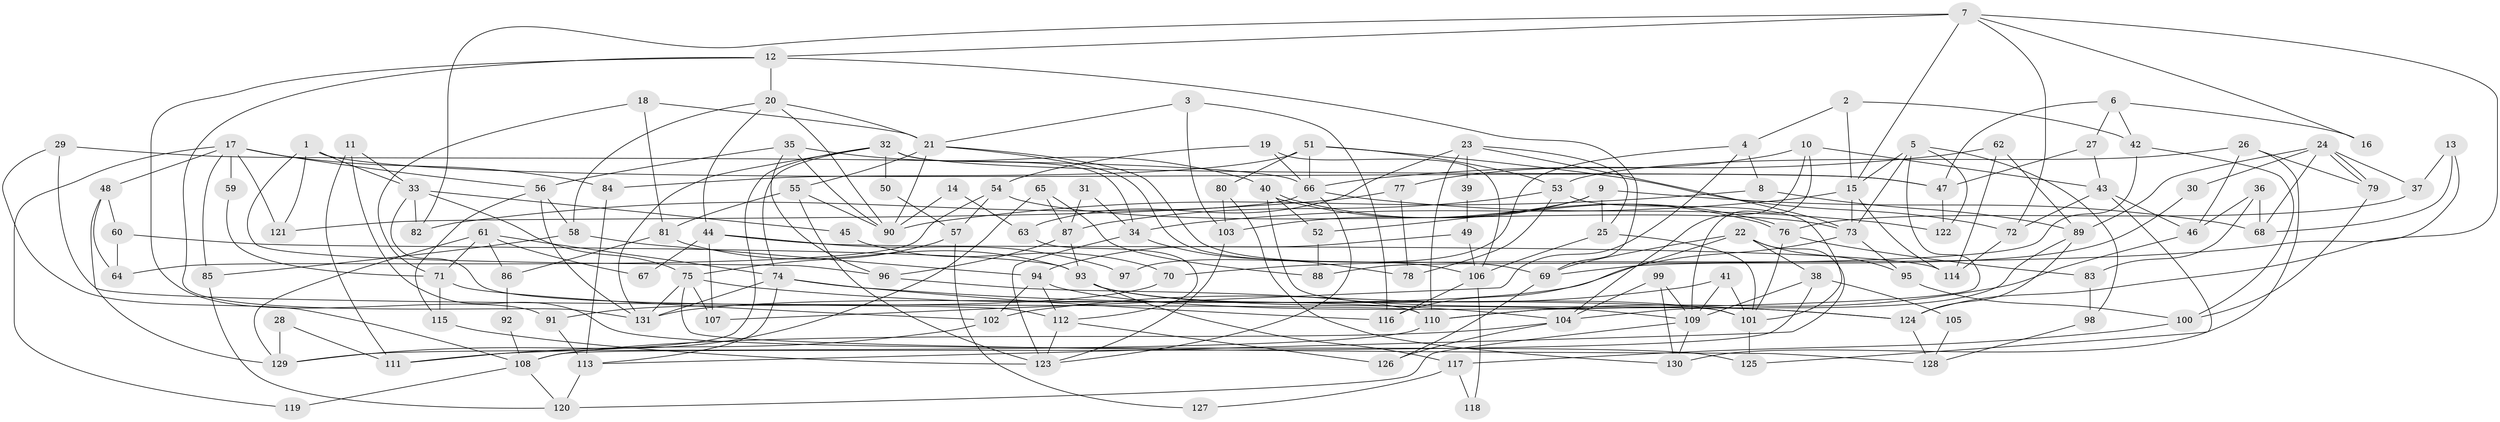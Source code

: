 // Generated by graph-tools (version 1.1) at 2025/26/03/09/25 03:26:19]
// undirected, 131 vertices, 262 edges
graph export_dot {
graph [start="1"]
  node [color=gray90,style=filled];
  1;
  2;
  3;
  4;
  5;
  6;
  7;
  8;
  9;
  10;
  11;
  12;
  13;
  14;
  15;
  16;
  17;
  18;
  19;
  20;
  21;
  22;
  23;
  24;
  25;
  26;
  27;
  28;
  29;
  30;
  31;
  32;
  33;
  34;
  35;
  36;
  37;
  38;
  39;
  40;
  41;
  42;
  43;
  44;
  45;
  46;
  47;
  48;
  49;
  50;
  51;
  52;
  53;
  54;
  55;
  56;
  57;
  58;
  59;
  60;
  61;
  62;
  63;
  64;
  65;
  66;
  67;
  68;
  69;
  70;
  71;
  72;
  73;
  74;
  75;
  76;
  77;
  78;
  79;
  80;
  81;
  82;
  83;
  84;
  85;
  86;
  87;
  88;
  89;
  90;
  91;
  92;
  93;
  94;
  95;
  96;
  97;
  98;
  99;
  100;
  101;
  102;
  103;
  104;
  105;
  106;
  107;
  108;
  109;
  110;
  111;
  112;
  113;
  114;
  115;
  116;
  117;
  118;
  119;
  120;
  121;
  122;
  123;
  124;
  125;
  126;
  127;
  128;
  129;
  130;
  131;
  1 -- 47;
  1 -- 33;
  1 -- 96;
  1 -- 121;
  2 -- 4;
  2 -- 15;
  2 -- 42;
  3 -- 21;
  3 -- 103;
  3 -- 116;
  4 -- 107;
  4 -- 8;
  4 -- 97;
  5 -- 98;
  5 -- 110;
  5 -- 15;
  5 -- 73;
  5 -- 122;
  6 -- 47;
  6 -- 27;
  6 -- 16;
  6 -- 42;
  7 -- 12;
  7 -- 124;
  7 -- 15;
  7 -- 16;
  7 -- 72;
  7 -- 82;
  8 -- 90;
  8 -- 89;
  9 -- 103;
  9 -- 25;
  9 -- 52;
  9 -- 68;
  10 -- 109;
  10 -- 104;
  10 -- 43;
  10 -- 77;
  11 -- 33;
  11 -- 111;
  11 -- 125;
  12 -- 131;
  12 -- 20;
  12 -- 69;
  12 -- 91;
  13 -- 68;
  13 -- 37;
  13 -- 70;
  14 -- 63;
  14 -- 90;
  15 -- 34;
  15 -- 73;
  15 -- 114;
  17 -- 56;
  17 -- 121;
  17 -- 48;
  17 -- 59;
  17 -- 84;
  17 -- 85;
  17 -- 119;
  18 -- 81;
  18 -- 21;
  18 -- 71;
  19 -- 106;
  19 -- 66;
  19 -- 54;
  20 -- 90;
  20 -- 21;
  20 -- 44;
  20 -- 58;
  21 -- 69;
  21 -- 106;
  21 -- 55;
  21 -- 90;
  22 -- 95;
  22 -- 116;
  22 -- 38;
  22 -- 69;
  22 -- 113;
  23 -- 110;
  23 -- 73;
  23 -- 25;
  23 -- 39;
  23 -- 63;
  24 -- 79;
  24 -- 79;
  24 -- 89;
  24 -- 30;
  24 -- 37;
  24 -- 68;
  25 -- 101;
  25 -- 106;
  26 -- 53;
  26 -- 46;
  26 -- 79;
  26 -- 130;
  27 -- 43;
  27 -- 47;
  28 -- 111;
  28 -- 129;
  29 -- 110;
  29 -- 108;
  29 -- 66;
  30 -- 69;
  31 -- 87;
  31 -- 34;
  32 -- 74;
  32 -- 131;
  32 -- 34;
  32 -- 47;
  32 -- 50;
  32 -- 111;
  33 -- 82;
  33 -- 112;
  33 -- 45;
  33 -- 75;
  34 -- 78;
  34 -- 123;
  35 -- 90;
  35 -- 56;
  35 -- 40;
  35 -- 96;
  36 -- 68;
  36 -- 46;
  36 -- 83;
  37 -- 76;
  38 -- 109;
  38 -- 105;
  38 -- 108;
  39 -- 49;
  40 -- 76;
  40 -- 76;
  40 -- 52;
  40 -- 101;
  41 -- 101;
  41 -- 109;
  41 -- 102;
  42 -- 88;
  42 -- 100;
  43 -- 125;
  43 -- 46;
  43 -- 72;
  44 -- 114;
  44 -- 67;
  44 -- 97;
  44 -- 107;
  45 -- 70;
  46 -- 110;
  47 -- 122;
  48 -- 64;
  48 -- 60;
  48 -- 129;
  49 -- 94;
  49 -- 106;
  50 -- 57;
  51 -- 72;
  51 -- 66;
  51 -- 53;
  51 -- 80;
  51 -- 84;
  52 -- 88;
  53 -- 101;
  53 -- 78;
  53 -- 87;
  54 -- 73;
  54 -- 57;
  54 -- 64;
  55 -- 123;
  55 -- 81;
  55 -- 90;
  56 -- 115;
  56 -- 58;
  56 -- 131;
  57 -- 75;
  57 -- 127;
  58 -- 85;
  58 -- 94;
  59 -- 71;
  60 -- 93;
  60 -- 64;
  61 -- 129;
  61 -- 74;
  61 -- 67;
  61 -- 71;
  61 -- 86;
  62 -- 66;
  62 -- 114;
  62 -- 89;
  63 -- 112;
  65 -- 87;
  65 -- 88;
  65 -- 129;
  66 -- 123;
  66 -- 121;
  66 -- 122;
  69 -- 126;
  70 -- 91;
  71 -- 102;
  71 -- 115;
  72 -- 114;
  73 -- 95;
  73 -- 131;
  74 -- 113;
  74 -- 131;
  74 -- 116;
  74 -- 124;
  75 -- 131;
  75 -- 104;
  75 -- 107;
  75 -- 128;
  76 -- 101;
  76 -- 83;
  77 -- 78;
  77 -- 82;
  79 -- 100;
  80 -- 130;
  80 -- 103;
  81 -- 93;
  81 -- 86;
  83 -- 98;
  84 -- 113;
  85 -- 120;
  86 -- 92;
  87 -- 96;
  87 -- 93;
  89 -- 124;
  89 -- 104;
  91 -- 113;
  92 -- 108;
  93 -- 109;
  93 -- 101;
  93 -- 117;
  94 -- 102;
  94 -- 112;
  94 -- 124;
  95 -- 100;
  96 -- 110;
  98 -- 128;
  99 -- 104;
  99 -- 130;
  99 -- 109;
  100 -- 117;
  101 -- 125;
  102 -- 111;
  103 -- 123;
  104 -- 108;
  104 -- 126;
  105 -- 128;
  106 -- 116;
  106 -- 118;
  108 -- 119;
  108 -- 120;
  109 -- 120;
  109 -- 130;
  110 -- 129;
  112 -- 126;
  112 -- 123;
  113 -- 120;
  115 -- 123;
  117 -- 118;
  117 -- 127;
  124 -- 128;
}
